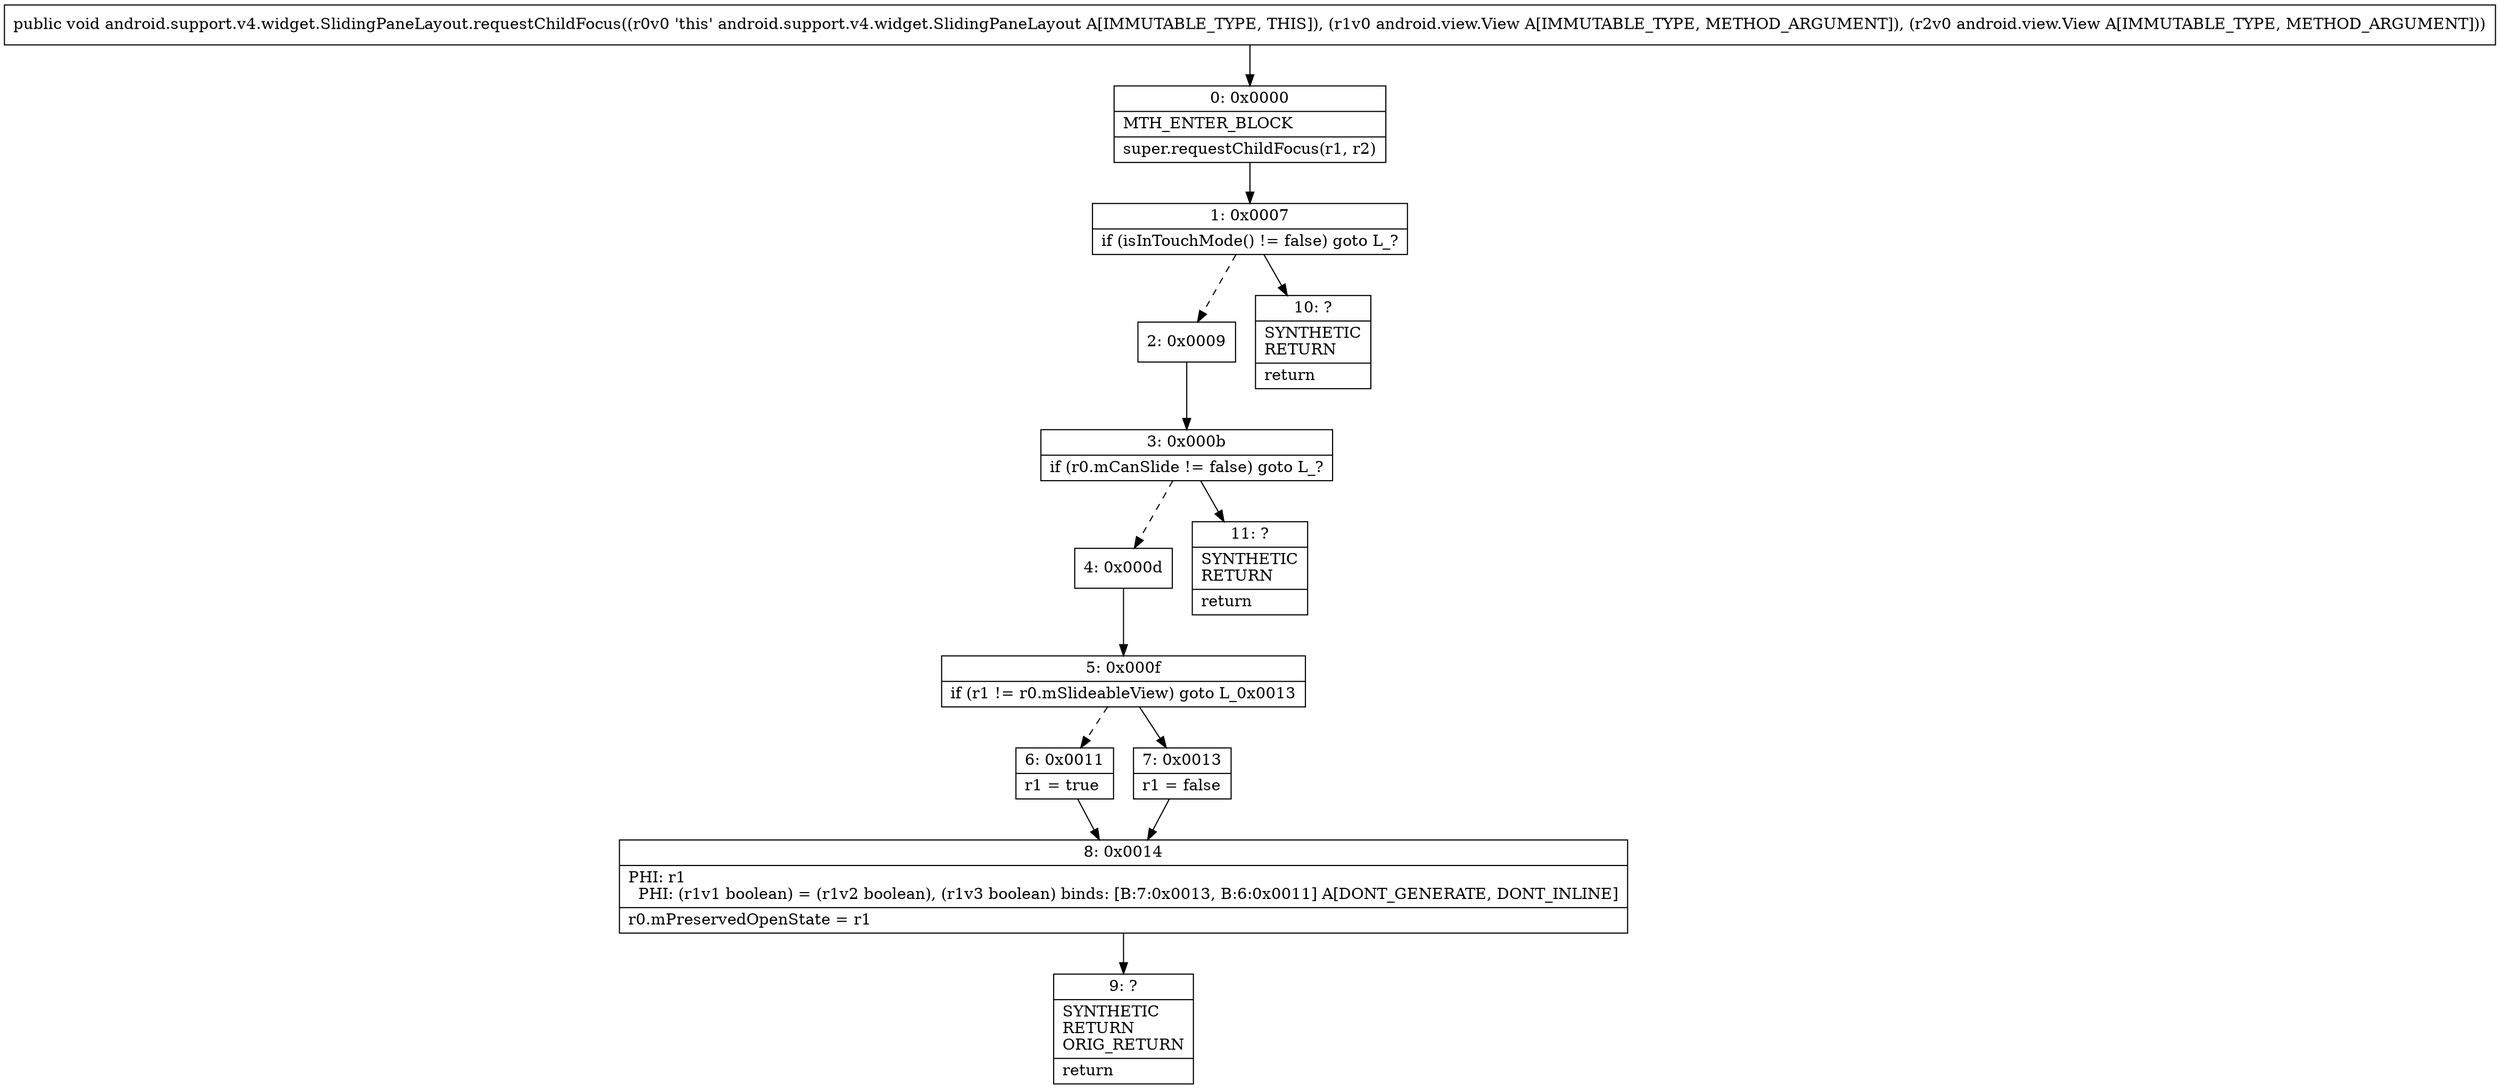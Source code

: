 digraph "CFG forandroid.support.v4.widget.SlidingPaneLayout.requestChildFocus(Landroid\/view\/View;Landroid\/view\/View;)V" {
Node_0 [shape=record,label="{0\:\ 0x0000|MTH_ENTER_BLOCK\l|super.requestChildFocus(r1, r2)\l}"];
Node_1 [shape=record,label="{1\:\ 0x0007|if (isInTouchMode() != false) goto L_?\l}"];
Node_2 [shape=record,label="{2\:\ 0x0009}"];
Node_3 [shape=record,label="{3\:\ 0x000b|if (r0.mCanSlide != false) goto L_?\l}"];
Node_4 [shape=record,label="{4\:\ 0x000d}"];
Node_5 [shape=record,label="{5\:\ 0x000f|if (r1 != r0.mSlideableView) goto L_0x0013\l}"];
Node_6 [shape=record,label="{6\:\ 0x0011|r1 = true\l}"];
Node_7 [shape=record,label="{7\:\ 0x0013|r1 = false\l}"];
Node_8 [shape=record,label="{8\:\ 0x0014|PHI: r1 \l  PHI: (r1v1 boolean) = (r1v2 boolean), (r1v3 boolean) binds: [B:7:0x0013, B:6:0x0011] A[DONT_GENERATE, DONT_INLINE]\l|r0.mPreservedOpenState = r1\l}"];
Node_9 [shape=record,label="{9\:\ ?|SYNTHETIC\lRETURN\lORIG_RETURN\l|return\l}"];
Node_10 [shape=record,label="{10\:\ ?|SYNTHETIC\lRETURN\l|return\l}"];
Node_11 [shape=record,label="{11\:\ ?|SYNTHETIC\lRETURN\l|return\l}"];
MethodNode[shape=record,label="{public void android.support.v4.widget.SlidingPaneLayout.requestChildFocus((r0v0 'this' android.support.v4.widget.SlidingPaneLayout A[IMMUTABLE_TYPE, THIS]), (r1v0 android.view.View A[IMMUTABLE_TYPE, METHOD_ARGUMENT]), (r2v0 android.view.View A[IMMUTABLE_TYPE, METHOD_ARGUMENT])) }"];
MethodNode -> Node_0;
Node_0 -> Node_1;
Node_1 -> Node_2[style=dashed];
Node_1 -> Node_10;
Node_2 -> Node_3;
Node_3 -> Node_4[style=dashed];
Node_3 -> Node_11;
Node_4 -> Node_5;
Node_5 -> Node_6[style=dashed];
Node_5 -> Node_7;
Node_6 -> Node_8;
Node_7 -> Node_8;
Node_8 -> Node_9;
}

